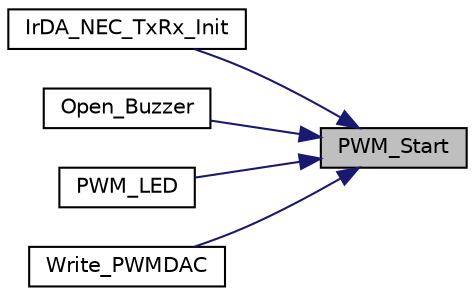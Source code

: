 digraph "PWM_Start"
{
 // LATEX_PDF_SIZE
  edge [fontname="Helvetica",fontsize="10",labelfontname="Helvetica",labelfontsize="10"];
  node [fontname="Helvetica",fontsize="10",shape=record];
  rankdir="RL";
  Node1 [label="PWM_Start",height=0.2,width=0.4,color="black", fillcolor="grey75", style="filled", fontcolor="black",tooltip="This function start PWM module."];
  Node1 -> Node2 [dir="back",color="midnightblue",fontsize="10",style="solid",fontname="Helvetica"];
  Node2 [label="IrDA_NEC_TxRx_Init",height=0.2,width=0.4,color="black", fillcolor="white", style="filled",URL="$da/d69/group___nano130___basic01___f_u_n_c_t_i_o_n_s.html#ga7233a8f8873a41bafa1af09ce704716c",tooltip="This function is used to initiate PWM for IrDA NEC."];
  Node1 -> Node3 [dir="back",color="midnightblue",fontsize="10",style="solid",fontname="Helvetica"];
  Node3 [label="Open_Buzzer",height=0.2,width=0.4,color="black", fillcolor="white", style="filled",URL="$da/d69/group___nano130___basic01___f_u_n_c_t_i_o_n_s.html#gae52495e3ff7eab350ef6701428627398",tooltip="This function enable PWM1 module clock and set clock source to start Buzzer module."];
  Node1 -> Node4 [dir="back",color="midnightblue",fontsize="10",style="solid",fontname="Helvetica"];
  Node4 [label="PWM_LED",height=0.2,width=0.4,color="black", fillcolor="white", style="filled",URL="$da/d69/group___nano130___basic01___f_u_n_c_t_i_o_n_s.html#gafe905feae1e53e60804c40408492c091",tooltip="Set PWM clock enable and HCLK as PWM clock source, PWM frequency is 100Hz, duty 30% and enable output..."];
  Node1 -> Node5 [dir="back",color="midnightblue",fontsize="10",style="solid",fontname="Helvetica"];
  Node5 [label="Write_PWMDAC",height=0.2,width=0.4,color="black", fillcolor="white", style="filled",URL="$da/d69/group___nano130___basic01___f_u_n_c_t_i_o_n_s.html#ga39cdaeb907b947060373abdd2a1df038",tooltip="This function is used to set PWM for PWM DAC."];
}
